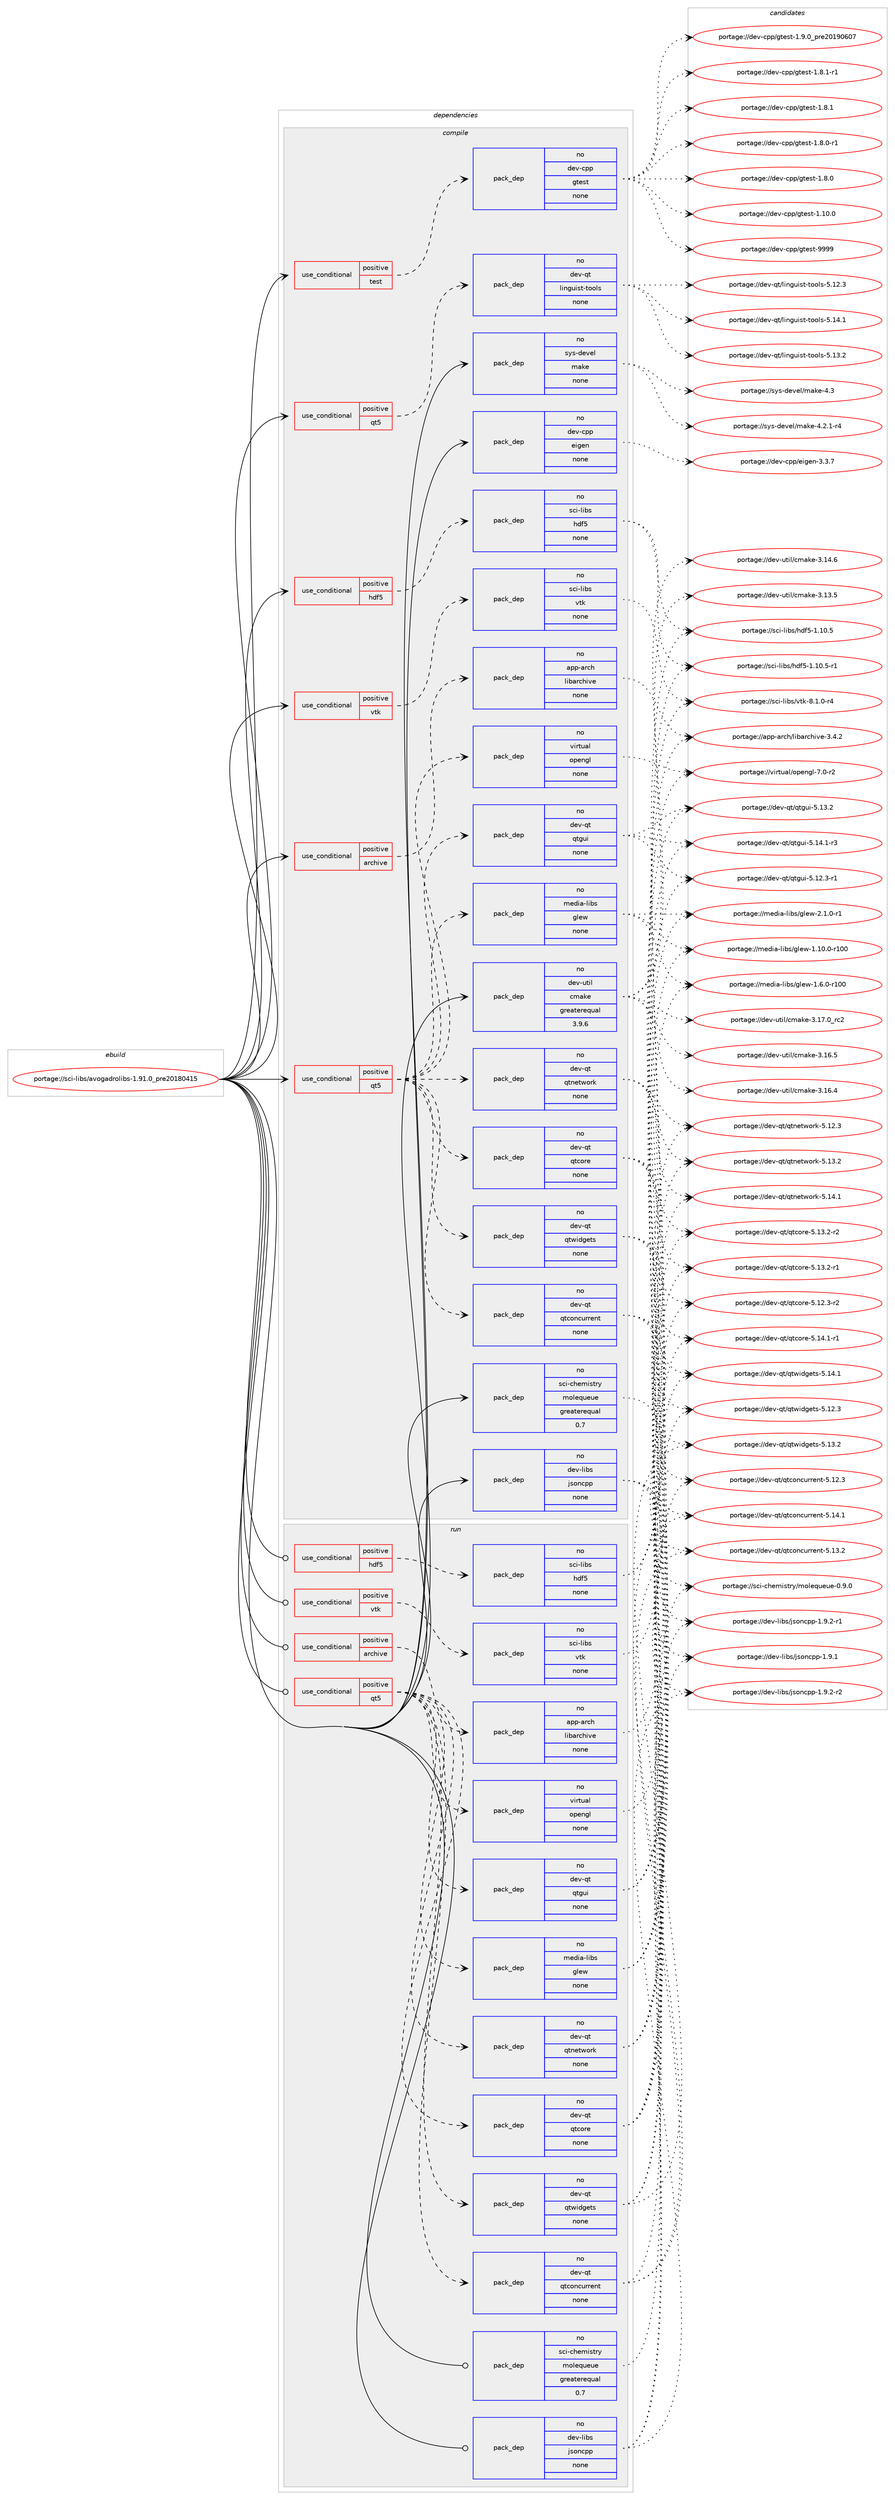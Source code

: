 digraph prolog {

# *************
# Graph options
# *************

newrank=true;
concentrate=true;
compound=true;
graph [rankdir=LR,fontname=Helvetica,fontsize=10,ranksep=1.5];#, ranksep=2.5, nodesep=0.2];
edge  [arrowhead=vee];
node  [fontname=Helvetica,fontsize=10];

# **********
# The ebuild
# **********

subgraph cluster_leftcol {
color=gray;
rank=same;
label=<<i>ebuild</i>>;
id [label="portage://sci-libs/avogadrolibs-1.91.0_pre20180415", color=red, width=4, href="../sci-libs/avogadrolibs-1.91.0_pre20180415.svg"];
}

# ****************
# The dependencies
# ****************

subgraph cluster_midcol {
color=gray;
label=<<i>dependencies</i>>;
subgraph cluster_compile {
fillcolor="#eeeeee";
style=filled;
label=<<i>compile</i>>;
subgraph cond7480 {
dependency40560 [label=<<TABLE BORDER="0" CELLBORDER="1" CELLSPACING="0" CELLPADDING="4"><TR><TD ROWSPAN="3" CELLPADDING="10">use_conditional</TD></TR><TR><TD>positive</TD></TR><TR><TD>archive</TD></TR></TABLE>>, shape=none, color=red];
subgraph pack32201 {
dependency40561 [label=<<TABLE BORDER="0" CELLBORDER="1" CELLSPACING="0" CELLPADDING="4" WIDTH="220"><TR><TD ROWSPAN="6" CELLPADDING="30">pack_dep</TD></TR><TR><TD WIDTH="110">no</TD></TR><TR><TD>app-arch</TD></TR><TR><TD>libarchive</TD></TR><TR><TD>none</TD></TR><TR><TD></TD></TR></TABLE>>, shape=none, color=blue];
}
dependency40560:e -> dependency40561:w [weight=20,style="dashed",arrowhead="vee"];
}
id:e -> dependency40560:w [weight=20,style="solid",arrowhead="vee"];
subgraph cond7481 {
dependency40562 [label=<<TABLE BORDER="0" CELLBORDER="1" CELLSPACING="0" CELLPADDING="4"><TR><TD ROWSPAN="3" CELLPADDING="10">use_conditional</TD></TR><TR><TD>positive</TD></TR><TR><TD>hdf5</TD></TR></TABLE>>, shape=none, color=red];
subgraph pack32202 {
dependency40563 [label=<<TABLE BORDER="0" CELLBORDER="1" CELLSPACING="0" CELLPADDING="4" WIDTH="220"><TR><TD ROWSPAN="6" CELLPADDING="30">pack_dep</TD></TR><TR><TD WIDTH="110">no</TD></TR><TR><TD>sci-libs</TD></TR><TR><TD>hdf5</TD></TR><TR><TD>none</TD></TR><TR><TD></TD></TR></TABLE>>, shape=none, color=blue];
}
dependency40562:e -> dependency40563:w [weight=20,style="dashed",arrowhead="vee"];
}
id:e -> dependency40562:w [weight=20,style="solid",arrowhead="vee"];
subgraph cond7482 {
dependency40564 [label=<<TABLE BORDER="0" CELLBORDER="1" CELLSPACING="0" CELLPADDING="4"><TR><TD ROWSPAN="3" CELLPADDING="10">use_conditional</TD></TR><TR><TD>positive</TD></TR><TR><TD>qt5</TD></TR></TABLE>>, shape=none, color=red];
subgraph pack32203 {
dependency40565 [label=<<TABLE BORDER="0" CELLBORDER="1" CELLSPACING="0" CELLPADDING="4" WIDTH="220"><TR><TD ROWSPAN="6" CELLPADDING="30">pack_dep</TD></TR><TR><TD WIDTH="110">no</TD></TR><TR><TD>dev-qt</TD></TR><TR><TD>linguist-tools</TD></TR><TR><TD>none</TD></TR><TR><TD></TD></TR></TABLE>>, shape=none, color=blue];
}
dependency40564:e -> dependency40565:w [weight=20,style="dashed",arrowhead="vee"];
}
id:e -> dependency40564:w [weight=20,style="solid",arrowhead="vee"];
subgraph cond7483 {
dependency40566 [label=<<TABLE BORDER="0" CELLBORDER="1" CELLSPACING="0" CELLPADDING="4"><TR><TD ROWSPAN="3" CELLPADDING="10">use_conditional</TD></TR><TR><TD>positive</TD></TR><TR><TD>qt5</TD></TR></TABLE>>, shape=none, color=red];
subgraph pack32204 {
dependency40567 [label=<<TABLE BORDER="0" CELLBORDER="1" CELLSPACING="0" CELLPADDING="4" WIDTH="220"><TR><TD ROWSPAN="6" CELLPADDING="30">pack_dep</TD></TR><TR><TD WIDTH="110">no</TD></TR><TR><TD>dev-qt</TD></TR><TR><TD>qtconcurrent</TD></TR><TR><TD>none</TD></TR><TR><TD></TD></TR></TABLE>>, shape=none, color=blue];
}
dependency40566:e -> dependency40567:w [weight=20,style="dashed",arrowhead="vee"];
subgraph pack32205 {
dependency40568 [label=<<TABLE BORDER="0" CELLBORDER="1" CELLSPACING="0" CELLPADDING="4" WIDTH="220"><TR><TD ROWSPAN="6" CELLPADDING="30">pack_dep</TD></TR><TR><TD WIDTH="110">no</TD></TR><TR><TD>dev-qt</TD></TR><TR><TD>qtcore</TD></TR><TR><TD>none</TD></TR><TR><TD></TD></TR></TABLE>>, shape=none, color=blue];
}
dependency40566:e -> dependency40568:w [weight=20,style="dashed",arrowhead="vee"];
subgraph pack32206 {
dependency40569 [label=<<TABLE BORDER="0" CELLBORDER="1" CELLSPACING="0" CELLPADDING="4" WIDTH="220"><TR><TD ROWSPAN="6" CELLPADDING="30">pack_dep</TD></TR><TR><TD WIDTH="110">no</TD></TR><TR><TD>dev-qt</TD></TR><TR><TD>qtgui</TD></TR><TR><TD>none</TD></TR><TR><TD></TD></TR></TABLE>>, shape=none, color=blue];
}
dependency40566:e -> dependency40569:w [weight=20,style="dashed",arrowhead="vee"];
subgraph pack32207 {
dependency40570 [label=<<TABLE BORDER="0" CELLBORDER="1" CELLSPACING="0" CELLPADDING="4" WIDTH="220"><TR><TD ROWSPAN="6" CELLPADDING="30">pack_dep</TD></TR><TR><TD WIDTH="110">no</TD></TR><TR><TD>dev-qt</TD></TR><TR><TD>qtnetwork</TD></TR><TR><TD>none</TD></TR><TR><TD></TD></TR></TABLE>>, shape=none, color=blue];
}
dependency40566:e -> dependency40570:w [weight=20,style="dashed",arrowhead="vee"];
subgraph pack32208 {
dependency40571 [label=<<TABLE BORDER="0" CELLBORDER="1" CELLSPACING="0" CELLPADDING="4" WIDTH="220"><TR><TD ROWSPAN="6" CELLPADDING="30">pack_dep</TD></TR><TR><TD WIDTH="110">no</TD></TR><TR><TD>dev-qt</TD></TR><TR><TD>qtwidgets</TD></TR><TR><TD>none</TD></TR><TR><TD></TD></TR></TABLE>>, shape=none, color=blue];
}
dependency40566:e -> dependency40571:w [weight=20,style="dashed",arrowhead="vee"];
subgraph pack32209 {
dependency40572 [label=<<TABLE BORDER="0" CELLBORDER="1" CELLSPACING="0" CELLPADDING="4" WIDTH="220"><TR><TD ROWSPAN="6" CELLPADDING="30">pack_dep</TD></TR><TR><TD WIDTH="110">no</TD></TR><TR><TD>media-libs</TD></TR><TR><TD>glew</TD></TR><TR><TD>none</TD></TR><TR><TD></TD></TR></TABLE>>, shape=none, color=blue];
}
dependency40566:e -> dependency40572:w [weight=20,style="dashed",arrowhead="vee"];
subgraph pack32210 {
dependency40573 [label=<<TABLE BORDER="0" CELLBORDER="1" CELLSPACING="0" CELLPADDING="4" WIDTH="220"><TR><TD ROWSPAN="6" CELLPADDING="30">pack_dep</TD></TR><TR><TD WIDTH="110">no</TD></TR><TR><TD>virtual</TD></TR><TR><TD>opengl</TD></TR><TR><TD>none</TD></TR><TR><TD></TD></TR></TABLE>>, shape=none, color=blue];
}
dependency40566:e -> dependency40573:w [weight=20,style="dashed",arrowhead="vee"];
}
id:e -> dependency40566:w [weight=20,style="solid",arrowhead="vee"];
subgraph cond7484 {
dependency40574 [label=<<TABLE BORDER="0" CELLBORDER="1" CELLSPACING="0" CELLPADDING="4"><TR><TD ROWSPAN="3" CELLPADDING="10">use_conditional</TD></TR><TR><TD>positive</TD></TR><TR><TD>test</TD></TR></TABLE>>, shape=none, color=red];
subgraph pack32211 {
dependency40575 [label=<<TABLE BORDER="0" CELLBORDER="1" CELLSPACING="0" CELLPADDING="4" WIDTH="220"><TR><TD ROWSPAN="6" CELLPADDING="30">pack_dep</TD></TR><TR><TD WIDTH="110">no</TD></TR><TR><TD>dev-cpp</TD></TR><TR><TD>gtest</TD></TR><TR><TD>none</TD></TR><TR><TD></TD></TR></TABLE>>, shape=none, color=blue];
}
dependency40574:e -> dependency40575:w [weight=20,style="dashed",arrowhead="vee"];
}
id:e -> dependency40574:w [weight=20,style="solid",arrowhead="vee"];
subgraph cond7485 {
dependency40576 [label=<<TABLE BORDER="0" CELLBORDER="1" CELLSPACING="0" CELLPADDING="4"><TR><TD ROWSPAN="3" CELLPADDING="10">use_conditional</TD></TR><TR><TD>positive</TD></TR><TR><TD>vtk</TD></TR></TABLE>>, shape=none, color=red];
subgraph pack32212 {
dependency40577 [label=<<TABLE BORDER="0" CELLBORDER="1" CELLSPACING="0" CELLPADDING="4" WIDTH="220"><TR><TD ROWSPAN="6" CELLPADDING="30">pack_dep</TD></TR><TR><TD WIDTH="110">no</TD></TR><TR><TD>sci-libs</TD></TR><TR><TD>vtk</TD></TR><TR><TD>none</TD></TR><TR><TD></TD></TR></TABLE>>, shape=none, color=blue];
}
dependency40576:e -> dependency40577:w [weight=20,style="dashed",arrowhead="vee"];
}
id:e -> dependency40576:w [weight=20,style="solid",arrowhead="vee"];
subgraph pack32213 {
dependency40578 [label=<<TABLE BORDER="0" CELLBORDER="1" CELLSPACING="0" CELLPADDING="4" WIDTH="220"><TR><TD ROWSPAN="6" CELLPADDING="30">pack_dep</TD></TR><TR><TD WIDTH="110">no</TD></TR><TR><TD>dev-cpp</TD></TR><TR><TD>eigen</TD></TR><TR><TD>none</TD></TR><TR><TD></TD></TR></TABLE>>, shape=none, color=blue];
}
id:e -> dependency40578:w [weight=20,style="solid",arrowhead="vee"];
subgraph pack32214 {
dependency40579 [label=<<TABLE BORDER="0" CELLBORDER="1" CELLSPACING="0" CELLPADDING="4" WIDTH="220"><TR><TD ROWSPAN="6" CELLPADDING="30">pack_dep</TD></TR><TR><TD WIDTH="110">no</TD></TR><TR><TD>dev-libs</TD></TR><TR><TD>jsoncpp</TD></TR><TR><TD>none</TD></TR><TR><TD></TD></TR></TABLE>>, shape=none, color=blue];
}
id:e -> dependency40579:w [weight=20,style="solid",arrowhead="vee"];
subgraph pack32215 {
dependency40580 [label=<<TABLE BORDER="0" CELLBORDER="1" CELLSPACING="0" CELLPADDING="4" WIDTH="220"><TR><TD ROWSPAN="6" CELLPADDING="30">pack_dep</TD></TR><TR><TD WIDTH="110">no</TD></TR><TR><TD>dev-util</TD></TR><TR><TD>cmake</TD></TR><TR><TD>greaterequal</TD></TR><TR><TD>3.9.6</TD></TR></TABLE>>, shape=none, color=blue];
}
id:e -> dependency40580:w [weight=20,style="solid",arrowhead="vee"];
subgraph pack32216 {
dependency40581 [label=<<TABLE BORDER="0" CELLBORDER="1" CELLSPACING="0" CELLPADDING="4" WIDTH="220"><TR><TD ROWSPAN="6" CELLPADDING="30">pack_dep</TD></TR><TR><TD WIDTH="110">no</TD></TR><TR><TD>sci-chemistry</TD></TR><TR><TD>molequeue</TD></TR><TR><TD>greaterequal</TD></TR><TR><TD>0.7</TD></TR></TABLE>>, shape=none, color=blue];
}
id:e -> dependency40581:w [weight=20,style="solid",arrowhead="vee"];
subgraph pack32217 {
dependency40582 [label=<<TABLE BORDER="0" CELLBORDER="1" CELLSPACING="0" CELLPADDING="4" WIDTH="220"><TR><TD ROWSPAN="6" CELLPADDING="30">pack_dep</TD></TR><TR><TD WIDTH="110">no</TD></TR><TR><TD>sys-devel</TD></TR><TR><TD>make</TD></TR><TR><TD>none</TD></TR><TR><TD></TD></TR></TABLE>>, shape=none, color=blue];
}
id:e -> dependency40582:w [weight=20,style="solid",arrowhead="vee"];
}
subgraph cluster_compileandrun {
fillcolor="#eeeeee";
style=filled;
label=<<i>compile and run</i>>;
}
subgraph cluster_run {
fillcolor="#eeeeee";
style=filled;
label=<<i>run</i>>;
subgraph cond7486 {
dependency40583 [label=<<TABLE BORDER="0" CELLBORDER="1" CELLSPACING="0" CELLPADDING="4"><TR><TD ROWSPAN="3" CELLPADDING="10">use_conditional</TD></TR><TR><TD>positive</TD></TR><TR><TD>archive</TD></TR></TABLE>>, shape=none, color=red];
subgraph pack32218 {
dependency40584 [label=<<TABLE BORDER="0" CELLBORDER="1" CELLSPACING="0" CELLPADDING="4" WIDTH="220"><TR><TD ROWSPAN="6" CELLPADDING="30">pack_dep</TD></TR><TR><TD WIDTH="110">no</TD></TR><TR><TD>app-arch</TD></TR><TR><TD>libarchive</TD></TR><TR><TD>none</TD></TR><TR><TD></TD></TR></TABLE>>, shape=none, color=blue];
}
dependency40583:e -> dependency40584:w [weight=20,style="dashed",arrowhead="vee"];
}
id:e -> dependency40583:w [weight=20,style="solid",arrowhead="odot"];
subgraph cond7487 {
dependency40585 [label=<<TABLE BORDER="0" CELLBORDER="1" CELLSPACING="0" CELLPADDING="4"><TR><TD ROWSPAN="3" CELLPADDING="10">use_conditional</TD></TR><TR><TD>positive</TD></TR><TR><TD>hdf5</TD></TR></TABLE>>, shape=none, color=red];
subgraph pack32219 {
dependency40586 [label=<<TABLE BORDER="0" CELLBORDER="1" CELLSPACING="0" CELLPADDING="4" WIDTH="220"><TR><TD ROWSPAN="6" CELLPADDING="30">pack_dep</TD></TR><TR><TD WIDTH="110">no</TD></TR><TR><TD>sci-libs</TD></TR><TR><TD>hdf5</TD></TR><TR><TD>none</TD></TR><TR><TD></TD></TR></TABLE>>, shape=none, color=blue];
}
dependency40585:e -> dependency40586:w [weight=20,style="dashed",arrowhead="vee"];
}
id:e -> dependency40585:w [weight=20,style="solid",arrowhead="odot"];
subgraph cond7488 {
dependency40587 [label=<<TABLE BORDER="0" CELLBORDER="1" CELLSPACING="0" CELLPADDING="4"><TR><TD ROWSPAN="3" CELLPADDING="10">use_conditional</TD></TR><TR><TD>positive</TD></TR><TR><TD>qt5</TD></TR></TABLE>>, shape=none, color=red];
subgraph pack32220 {
dependency40588 [label=<<TABLE BORDER="0" CELLBORDER="1" CELLSPACING="0" CELLPADDING="4" WIDTH="220"><TR><TD ROWSPAN="6" CELLPADDING="30">pack_dep</TD></TR><TR><TD WIDTH="110">no</TD></TR><TR><TD>dev-qt</TD></TR><TR><TD>qtconcurrent</TD></TR><TR><TD>none</TD></TR><TR><TD></TD></TR></TABLE>>, shape=none, color=blue];
}
dependency40587:e -> dependency40588:w [weight=20,style="dashed",arrowhead="vee"];
subgraph pack32221 {
dependency40589 [label=<<TABLE BORDER="0" CELLBORDER="1" CELLSPACING="0" CELLPADDING="4" WIDTH="220"><TR><TD ROWSPAN="6" CELLPADDING="30">pack_dep</TD></TR><TR><TD WIDTH="110">no</TD></TR><TR><TD>dev-qt</TD></TR><TR><TD>qtcore</TD></TR><TR><TD>none</TD></TR><TR><TD></TD></TR></TABLE>>, shape=none, color=blue];
}
dependency40587:e -> dependency40589:w [weight=20,style="dashed",arrowhead="vee"];
subgraph pack32222 {
dependency40590 [label=<<TABLE BORDER="0" CELLBORDER="1" CELLSPACING="0" CELLPADDING="4" WIDTH="220"><TR><TD ROWSPAN="6" CELLPADDING="30">pack_dep</TD></TR><TR><TD WIDTH="110">no</TD></TR><TR><TD>dev-qt</TD></TR><TR><TD>qtgui</TD></TR><TR><TD>none</TD></TR><TR><TD></TD></TR></TABLE>>, shape=none, color=blue];
}
dependency40587:e -> dependency40590:w [weight=20,style="dashed",arrowhead="vee"];
subgraph pack32223 {
dependency40591 [label=<<TABLE BORDER="0" CELLBORDER="1" CELLSPACING="0" CELLPADDING="4" WIDTH="220"><TR><TD ROWSPAN="6" CELLPADDING="30">pack_dep</TD></TR><TR><TD WIDTH="110">no</TD></TR><TR><TD>dev-qt</TD></TR><TR><TD>qtnetwork</TD></TR><TR><TD>none</TD></TR><TR><TD></TD></TR></TABLE>>, shape=none, color=blue];
}
dependency40587:e -> dependency40591:w [weight=20,style="dashed",arrowhead="vee"];
subgraph pack32224 {
dependency40592 [label=<<TABLE BORDER="0" CELLBORDER="1" CELLSPACING="0" CELLPADDING="4" WIDTH="220"><TR><TD ROWSPAN="6" CELLPADDING="30">pack_dep</TD></TR><TR><TD WIDTH="110">no</TD></TR><TR><TD>dev-qt</TD></TR><TR><TD>qtwidgets</TD></TR><TR><TD>none</TD></TR><TR><TD></TD></TR></TABLE>>, shape=none, color=blue];
}
dependency40587:e -> dependency40592:w [weight=20,style="dashed",arrowhead="vee"];
subgraph pack32225 {
dependency40593 [label=<<TABLE BORDER="0" CELLBORDER="1" CELLSPACING="0" CELLPADDING="4" WIDTH="220"><TR><TD ROWSPAN="6" CELLPADDING="30">pack_dep</TD></TR><TR><TD WIDTH="110">no</TD></TR><TR><TD>media-libs</TD></TR><TR><TD>glew</TD></TR><TR><TD>none</TD></TR><TR><TD></TD></TR></TABLE>>, shape=none, color=blue];
}
dependency40587:e -> dependency40593:w [weight=20,style="dashed",arrowhead="vee"];
subgraph pack32226 {
dependency40594 [label=<<TABLE BORDER="0" CELLBORDER="1" CELLSPACING="0" CELLPADDING="4" WIDTH="220"><TR><TD ROWSPAN="6" CELLPADDING="30">pack_dep</TD></TR><TR><TD WIDTH="110">no</TD></TR><TR><TD>virtual</TD></TR><TR><TD>opengl</TD></TR><TR><TD>none</TD></TR><TR><TD></TD></TR></TABLE>>, shape=none, color=blue];
}
dependency40587:e -> dependency40594:w [weight=20,style="dashed",arrowhead="vee"];
}
id:e -> dependency40587:w [weight=20,style="solid",arrowhead="odot"];
subgraph cond7489 {
dependency40595 [label=<<TABLE BORDER="0" CELLBORDER="1" CELLSPACING="0" CELLPADDING="4"><TR><TD ROWSPAN="3" CELLPADDING="10">use_conditional</TD></TR><TR><TD>positive</TD></TR><TR><TD>vtk</TD></TR></TABLE>>, shape=none, color=red];
subgraph pack32227 {
dependency40596 [label=<<TABLE BORDER="0" CELLBORDER="1" CELLSPACING="0" CELLPADDING="4" WIDTH="220"><TR><TD ROWSPAN="6" CELLPADDING="30">pack_dep</TD></TR><TR><TD WIDTH="110">no</TD></TR><TR><TD>sci-libs</TD></TR><TR><TD>vtk</TD></TR><TR><TD>none</TD></TR><TR><TD></TD></TR></TABLE>>, shape=none, color=blue];
}
dependency40595:e -> dependency40596:w [weight=20,style="dashed",arrowhead="vee"];
}
id:e -> dependency40595:w [weight=20,style="solid",arrowhead="odot"];
subgraph pack32228 {
dependency40597 [label=<<TABLE BORDER="0" CELLBORDER="1" CELLSPACING="0" CELLPADDING="4" WIDTH="220"><TR><TD ROWSPAN="6" CELLPADDING="30">pack_dep</TD></TR><TR><TD WIDTH="110">no</TD></TR><TR><TD>dev-libs</TD></TR><TR><TD>jsoncpp</TD></TR><TR><TD>none</TD></TR><TR><TD></TD></TR></TABLE>>, shape=none, color=blue];
}
id:e -> dependency40597:w [weight=20,style="solid",arrowhead="odot"];
subgraph pack32229 {
dependency40598 [label=<<TABLE BORDER="0" CELLBORDER="1" CELLSPACING="0" CELLPADDING="4" WIDTH="220"><TR><TD ROWSPAN="6" CELLPADDING="30">pack_dep</TD></TR><TR><TD WIDTH="110">no</TD></TR><TR><TD>sci-chemistry</TD></TR><TR><TD>molequeue</TD></TR><TR><TD>greaterequal</TD></TR><TR><TD>0.7</TD></TR></TABLE>>, shape=none, color=blue];
}
id:e -> dependency40598:w [weight=20,style="solid",arrowhead="odot"];
}
}

# **************
# The candidates
# **************

subgraph cluster_choices {
rank=same;
color=gray;
label=<<i>candidates</i>>;

subgraph choice32201 {
color=black;
nodesep=1;
choice9711211245971149910447108105989711499104105118101455146524650 [label="portage://app-arch/libarchive-3.4.2", color=red, width=4,href="../app-arch/libarchive-3.4.2.svg"];
dependency40561:e -> choice9711211245971149910447108105989711499104105118101455146524650:w [style=dotted,weight="100"];
}
subgraph choice32202 {
color=black;
nodesep=1;
choice1159910545108105981154710410010253454946494846534511449 [label="portage://sci-libs/hdf5-1.10.5-r1", color=red, width=4,href="../sci-libs/hdf5-1.10.5-r1.svg"];
choice115991054510810598115471041001025345494649484653 [label="portage://sci-libs/hdf5-1.10.5", color=red, width=4,href="../sci-libs/hdf5-1.10.5.svg"];
dependency40563:e -> choice1159910545108105981154710410010253454946494846534511449:w [style=dotted,weight="100"];
dependency40563:e -> choice115991054510810598115471041001025345494649484653:w [style=dotted,weight="100"];
}
subgraph choice32203 {
color=black;
nodesep=1;
choice10010111845113116471081051101031171051151164511611111110811545534649524649 [label="portage://dev-qt/linguist-tools-5.14.1", color=red, width=4,href="../dev-qt/linguist-tools-5.14.1.svg"];
choice10010111845113116471081051101031171051151164511611111110811545534649514650 [label="portage://dev-qt/linguist-tools-5.13.2", color=red, width=4,href="../dev-qt/linguist-tools-5.13.2.svg"];
choice10010111845113116471081051101031171051151164511611111110811545534649504651 [label="portage://dev-qt/linguist-tools-5.12.3", color=red, width=4,href="../dev-qt/linguist-tools-5.12.3.svg"];
dependency40565:e -> choice10010111845113116471081051101031171051151164511611111110811545534649524649:w [style=dotted,weight="100"];
dependency40565:e -> choice10010111845113116471081051101031171051151164511611111110811545534649514650:w [style=dotted,weight="100"];
dependency40565:e -> choice10010111845113116471081051101031171051151164511611111110811545534649504651:w [style=dotted,weight="100"];
}
subgraph choice32204 {
color=black;
nodesep=1;
choice1001011184511311647113116991111109911711411410111011645534649524649 [label="portage://dev-qt/qtconcurrent-5.14.1", color=red, width=4,href="../dev-qt/qtconcurrent-5.14.1.svg"];
choice1001011184511311647113116991111109911711411410111011645534649514650 [label="portage://dev-qt/qtconcurrent-5.13.2", color=red, width=4,href="../dev-qt/qtconcurrent-5.13.2.svg"];
choice1001011184511311647113116991111109911711411410111011645534649504651 [label="portage://dev-qt/qtconcurrent-5.12.3", color=red, width=4,href="../dev-qt/qtconcurrent-5.12.3.svg"];
dependency40567:e -> choice1001011184511311647113116991111109911711411410111011645534649524649:w [style=dotted,weight="100"];
dependency40567:e -> choice1001011184511311647113116991111109911711411410111011645534649514650:w [style=dotted,weight="100"];
dependency40567:e -> choice1001011184511311647113116991111109911711411410111011645534649504651:w [style=dotted,weight="100"];
}
subgraph choice32205 {
color=black;
nodesep=1;
choice100101118451131164711311699111114101455346495246494511449 [label="portage://dev-qt/qtcore-5.14.1-r1", color=red, width=4,href="../dev-qt/qtcore-5.14.1-r1.svg"];
choice100101118451131164711311699111114101455346495146504511450 [label="portage://dev-qt/qtcore-5.13.2-r2", color=red, width=4,href="../dev-qt/qtcore-5.13.2-r2.svg"];
choice100101118451131164711311699111114101455346495146504511449 [label="portage://dev-qt/qtcore-5.13.2-r1", color=red, width=4,href="../dev-qt/qtcore-5.13.2-r1.svg"];
choice100101118451131164711311699111114101455346495046514511450 [label="portage://dev-qt/qtcore-5.12.3-r2", color=red, width=4,href="../dev-qt/qtcore-5.12.3-r2.svg"];
dependency40568:e -> choice100101118451131164711311699111114101455346495246494511449:w [style=dotted,weight="100"];
dependency40568:e -> choice100101118451131164711311699111114101455346495146504511450:w [style=dotted,weight="100"];
dependency40568:e -> choice100101118451131164711311699111114101455346495146504511449:w [style=dotted,weight="100"];
dependency40568:e -> choice100101118451131164711311699111114101455346495046514511450:w [style=dotted,weight="100"];
}
subgraph choice32206 {
color=black;
nodesep=1;
choice1001011184511311647113116103117105455346495246494511451 [label="portage://dev-qt/qtgui-5.14.1-r3", color=red, width=4,href="../dev-qt/qtgui-5.14.1-r3.svg"];
choice100101118451131164711311610311710545534649514650 [label="portage://dev-qt/qtgui-5.13.2", color=red, width=4,href="../dev-qt/qtgui-5.13.2.svg"];
choice1001011184511311647113116103117105455346495046514511449 [label="portage://dev-qt/qtgui-5.12.3-r1", color=red, width=4,href="../dev-qt/qtgui-5.12.3-r1.svg"];
dependency40569:e -> choice1001011184511311647113116103117105455346495246494511451:w [style=dotted,weight="100"];
dependency40569:e -> choice100101118451131164711311610311710545534649514650:w [style=dotted,weight="100"];
dependency40569:e -> choice1001011184511311647113116103117105455346495046514511449:w [style=dotted,weight="100"];
}
subgraph choice32207 {
color=black;
nodesep=1;
choice100101118451131164711311611010111611911111410745534649524649 [label="portage://dev-qt/qtnetwork-5.14.1", color=red, width=4,href="../dev-qt/qtnetwork-5.14.1.svg"];
choice100101118451131164711311611010111611911111410745534649514650 [label="portage://dev-qt/qtnetwork-5.13.2", color=red, width=4,href="../dev-qt/qtnetwork-5.13.2.svg"];
choice100101118451131164711311611010111611911111410745534649504651 [label="portage://dev-qt/qtnetwork-5.12.3", color=red, width=4,href="../dev-qt/qtnetwork-5.12.3.svg"];
dependency40570:e -> choice100101118451131164711311611010111611911111410745534649524649:w [style=dotted,weight="100"];
dependency40570:e -> choice100101118451131164711311611010111611911111410745534649514650:w [style=dotted,weight="100"];
dependency40570:e -> choice100101118451131164711311611010111611911111410745534649504651:w [style=dotted,weight="100"];
}
subgraph choice32208 {
color=black;
nodesep=1;
choice100101118451131164711311611910510010310111611545534649524649 [label="portage://dev-qt/qtwidgets-5.14.1", color=red, width=4,href="../dev-qt/qtwidgets-5.14.1.svg"];
choice100101118451131164711311611910510010310111611545534649514650 [label="portage://dev-qt/qtwidgets-5.13.2", color=red, width=4,href="../dev-qt/qtwidgets-5.13.2.svg"];
choice100101118451131164711311611910510010310111611545534649504651 [label="portage://dev-qt/qtwidgets-5.12.3", color=red, width=4,href="../dev-qt/qtwidgets-5.12.3.svg"];
dependency40571:e -> choice100101118451131164711311611910510010310111611545534649524649:w [style=dotted,weight="100"];
dependency40571:e -> choice100101118451131164711311611910510010310111611545534649514650:w [style=dotted,weight="100"];
dependency40571:e -> choice100101118451131164711311611910510010310111611545534649504651:w [style=dotted,weight="100"];
}
subgraph choice32209 {
color=black;
nodesep=1;
choice109101100105974510810598115471031081011194550464946484511449 [label="portage://media-libs/glew-2.1.0-r1", color=red, width=4,href="../media-libs/glew-2.1.0-r1.svg"];
choice1091011001059745108105981154710310810111945494654464845114494848 [label="portage://media-libs/glew-1.6.0-r100", color=red, width=4,href="../media-libs/glew-1.6.0-r100.svg"];
choice109101100105974510810598115471031081011194549464948464845114494848 [label="portage://media-libs/glew-1.10.0-r100", color=red, width=4,href="../media-libs/glew-1.10.0-r100.svg"];
dependency40572:e -> choice109101100105974510810598115471031081011194550464946484511449:w [style=dotted,weight="100"];
dependency40572:e -> choice1091011001059745108105981154710310810111945494654464845114494848:w [style=dotted,weight="100"];
dependency40572:e -> choice109101100105974510810598115471031081011194549464948464845114494848:w [style=dotted,weight="100"];
}
subgraph choice32210 {
color=black;
nodesep=1;
choice1181051141161179710847111112101110103108455546484511450 [label="portage://virtual/opengl-7.0-r2", color=red, width=4,href="../virtual/opengl-7.0-r2.svg"];
dependency40573:e -> choice1181051141161179710847111112101110103108455546484511450:w [style=dotted,weight="100"];
}
subgraph choice32211 {
color=black;
nodesep=1;
choice1001011184599112112471031161011151164557575757 [label="portage://dev-cpp/gtest-9999", color=red, width=4,href="../dev-cpp/gtest-9999.svg"];
choice100101118459911211247103116101115116454946574648951121141015048495748544855 [label="portage://dev-cpp/gtest-1.9.0_pre20190607", color=red, width=4,href="../dev-cpp/gtest-1.9.0_pre20190607.svg"];
choice1001011184599112112471031161011151164549465646494511449 [label="portage://dev-cpp/gtest-1.8.1-r1", color=red, width=4,href="../dev-cpp/gtest-1.8.1-r1.svg"];
choice100101118459911211247103116101115116454946564649 [label="portage://dev-cpp/gtest-1.8.1", color=red, width=4,href="../dev-cpp/gtest-1.8.1.svg"];
choice1001011184599112112471031161011151164549465646484511449 [label="portage://dev-cpp/gtest-1.8.0-r1", color=red, width=4,href="../dev-cpp/gtest-1.8.0-r1.svg"];
choice100101118459911211247103116101115116454946564648 [label="portage://dev-cpp/gtest-1.8.0", color=red, width=4,href="../dev-cpp/gtest-1.8.0.svg"];
choice10010111845991121124710311610111511645494649484648 [label="portage://dev-cpp/gtest-1.10.0", color=red, width=4,href="../dev-cpp/gtest-1.10.0.svg"];
dependency40575:e -> choice1001011184599112112471031161011151164557575757:w [style=dotted,weight="100"];
dependency40575:e -> choice100101118459911211247103116101115116454946574648951121141015048495748544855:w [style=dotted,weight="100"];
dependency40575:e -> choice1001011184599112112471031161011151164549465646494511449:w [style=dotted,weight="100"];
dependency40575:e -> choice100101118459911211247103116101115116454946564649:w [style=dotted,weight="100"];
dependency40575:e -> choice1001011184599112112471031161011151164549465646484511449:w [style=dotted,weight="100"];
dependency40575:e -> choice100101118459911211247103116101115116454946564648:w [style=dotted,weight="100"];
dependency40575:e -> choice10010111845991121124710311610111511645494649484648:w [style=dotted,weight="100"];
}
subgraph choice32212 {
color=black;
nodesep=1;
choice115991054510810598115471181161074556464946484511452 [label="portage://sci-libs/vtk-8.1.0-r4", color=red, width=4,href="../sci-libs/vtk-8.1.0-r4.svg"];
dependency40577:e -> choice115991054510810598115471181161074556464946484511452:w [style=dotted,weight="100"];
}
subgraph choice32213 {
color=black;
nodesep=1;
choice100101118459911211247101105103101110455146514655 [label="portage://dev-cpp/eigen-3.3.7", color=red, width=4,href="../dev-cpp/eigen-3.3.7.svg"];
dependency40578:e -> choice100101118459911211247101105103101110455146514655:w [style=dotted,weight="100"];
}
subgraph choice32214 {
color=black;
nodesep=1;
choice100101118451081059811547106115111110991121124549465746504511450 [label="portage://dev-libs/jsoncpp-1.9.2-r2", color=red, width=4,href="../dev-libs/jsoncpp-1.9.2-r2.svg"];
choice100101118451081059811547106115111110991121124549465746504511449 [label="portage://dev-libs/jsoncpp-1.9.2-r1", color=red, width=4,href="../dev-libs/jsoncpp-1.9.2-r1.svg"];
choice10010111845108105981154710611511111099112112454946574649 [label="portage://dev-libs/jsoncpp-1.9.1", color=red, width=4,href="../dev-libs/jsoncpp-1.9.1.svg"];
dependency40579:e -> choice100101118451081059811547106115111110991121124549465746504511450:w [style=dotted,weight="100"];
dependency40579:e -> choice100101118451081059811547106115111110991121124549465746504511449:w [style=dotted,weight="100"];
dependency40579:e -> choice10010111845108105981154710611511111099112112454946574649:w [style=dotted,weight="100"];
}
subgraph choice32215 {
color=black;
nodesep=1;
choice1001011184511711610510847991099710710145514649554648951149950 [label="portage://dev-util/cmake-3.17.0_rc2", color=red, width=4,href="../dev-util/cmake-3.17.0_rc2.svg"];
choice1001011184511711610510847991099710710145514649544653 [label="portage://dev-util/cmake-3.16.5", color=red, width=4,href="../dev-util/cmake-3.16.5.svg"];
choice1001011184511711610510847991099710710145514649544652 [label="portage://dev-util/cmake-3.16.4", color=red, width=4,href="../dev-util/cmake-3.16.4.svg"];
choice1001011184511711610510847991099710710145514649524654 [label="portage://dev-util/cmake-3.14.6", color=red, width=4,href="../dev-util/cmake-3.14.6.svg"];
choice1001011184511711610510847991099710710145514649514653 [label="portage://dev-util/cmake-3.13.5", color=red, width=4,href="../dev-util/cmake-3.13.5.svg"];
dependency40580:e -> choice1001011184511711610510847991099710710145514649554648951149950:w [style=dotted,weight="100"];
dependency40580:e -> choice1001011184511711610510847991099710710145514649544653:w [style=dotted,weight="100"];
dependency40580:e -> choice1001011184511711610510847991099710710145514649544652:w [style=dotted,weight="100"];
dependency40580:e -> choice1001011184511711610510847991099710710145514649524654:w [style=dotted,weight="100"];
dependency40580:e -> choice1001011184511711610510847991099710710145514649514653:w [style=dotted,weight="100"];
}
subgraph choice32216 {
color=black;
nodesep=1;
choice11599105459910410110910511511611412147109111108101113117101117101454846574648 [label="portage://sci-chemistry/molequeue-0.9.0", color=red, width=4,href="../sci-chemistry/molequeue-0.9.0.svg"];
dependency40581:e -> choice11599105459910410110910511511611412147109111108101113117101117101454846574648:w [style=dotted,weight="100"];
}
subgraph choice32217 {
color=black;
nodesep=1;
choice11512111545100101118101108471099710710145524651 [label="portage://sys-devel/make-4.3", color=red, width=4,href="../sys-devel/make-4.3.svg"];
choice1151211154510010111810110847109971071014552465046494511452 [label="portage://sys-devel/make-4.2.1-r4", color=red, width=4,href="../sys-devel/make-4.2.1-r4.svg"];
dependency40582:e -> choice11512111545100101118101108471099710710145524651:w [style=dotted,weight="100"];
dependency40582:e -> choice1151211154510010111810110847109971071014552465046494511452:w [style=dotted,weight="100"];
}
subgraph choice32218 {
color=black;
nodesep=1;
choice9711211245971149910447108105989711499104105118101455146524650 [label="portage://app-arch/libarchive-3.4.2", color=red, width=4,href="../app-arch/libarchive-3.4.2.svg"];
dependency40584:e -> choice9711211245971149910447108105989711499104105118101455146524650:w [style=dotted,weight="100"];
}
subgraph choice32219 {
color=black;
nodesep=1;
choice1159910545108105981154710410010253454946494846534511449 [label="portage://sci-libs/hdf5-1.10.5-r1", color=red, width=4,href="../sci-libs/hdf5-1.10.5-r1.svg"];
choice115991054510810598115471041001025345494649484653 [label="portage://sci-libs/hdf5-1.10.5", color=red, width=4,href="../sci-libs/hdf5-1.10.5.svg"];
dependency40586:e -> choice1159910545108105981154710410010253454946494846534511449:w [style=dotted,weight="100"];
dependency40586:e -> choice115991054510810598115471041001025345494649484653:w [style=dotted,weight="100"];
}
subgraph choice32220 {
color=black;
nodesep=1;
choice1001011184511311647113116991111109911711411410111011645534649524649 [label="portage://dev-qt/qtconcurrent-5.14.1", color=red, width=4,href="../dev-qt/qtconcurrent-5.14.1.svg"];
choice1001011184511311647113116991111109911711411410111011645534649514650 [label="portage://dev-qt/qtconcurrent-5.13.2", color=red, width=4,href="../dev-qt/qtconcurrent-5.13.2.svg"];
choice1001011184511311647113116991111109911711411410111011645534649504651 [label="portage://dev-qt/qtconcurrent-5.12.3", color=red, width=4,href="../dev-qt/qtconcurrent-5.12.3.svg"];
dependency40588:e -> choice1001011184511311647113116991111109911711411410111011645534649524649:w [style=dotted,weight="100"];
dependency40588:e -> choice1001011184511311647113116991111109911711411410111011645534649514650:w [style=dotted,weight="100"];
dependency40588:e -> choice1001011184511311647113116991111109911711411410111011645534649504651:w [style=dotted,weight="100"];
}
subgraph choice32221 {
color=black;
nodesep=1;
choice100101118451131164711311699111114101455346495246494511449 [label="portage://dev-qt/qtcore-5.14.1-r1", color=red, width=4,href="../dev-qt/qtcore-5.14.1-r1.svg"];
choice100101118451131164711311699111114101455346495146504511450 [label="portage://dev-qt/qtcore-5.13.2-r2", color=red, width=4,href="../dev-qt/qtcore-5.13.2-r2.svg"];
choice100101118451131164711311699111114101455346495146504511449 [label="portage://dev-qt/qtcore-5.13.2-r1", color=red, width=4,href="../dev-qt/qtcore-5.13.2-r1.svg"];
choice100101118451131164711311699111114101455346495046514511450 [label="portage://dev-qt/qtcore-5.12.3-r2", color=red, width=4,href="../dev-qt/qtcore-5.12.3-r2.svg"];
dependency40589:e -> choice100101118451131164711311699111114101455346495246494511449:w [style=dotted,weight="100"];
dependency40589:e -> choice100101118451131164711311699111114101455346495146504511450:w [style=dotted,weight="100"];
dependency40589:e -> choice100101118451131164711311699111114101455346495146504511449:w [style=dotted,weight="100"];
dependency40589:e -> choice100101118451131164711311699111114101455346495046514511450:w [style=dotted,weight="100"];
}
subgraph choice32222 {
color=black;
nodesep=1;
choice1001011184511311647113116103117105455346495246494511451 [label="portage://dev-qt/qtgui-5.14.1-r3", color=red, width=4,href="../dev-qt/qtgui-5.14.1-r3.svg"];
choice100101118451131164711311610311710545534649514650 [label="portage://dev-qt/qtgui-5.13.2", color=red, width=4,href="../dev-qt/qtgui-5.13.2.svg"];
choice1001011184511311647113116103117105455346495046514511449 [label="portage://dev-qt/qtgui-5.12.3-r1", color=red, width=4,href="../dev-qt/qtgui-5.12.3-r1.svg"];
dependency40590:e -> choice1001011184511311647113116103117105455346495246494511451:w [style=dotted,weight="100"];
dependency40590:e -> choice100101118451131164711311610311710545534649514650:w [style=dotted,weight="100"];
dependency40590:e -> choice1001011184511311647113116103117105455346495046514511449:w [style=dotted,weight="100"];
}
subgraph choice32223 {
color=black;
nodesep=1;
choice100101118451131164711311611010111611911111410745534649524649 [label="portage://dev-qt/qtnetwork-5.14.1", color=red, width=4,href="../dev-qt/qtnetwork-5.14.1.svg"];
choice100101118451131164711311611010111611911111410745534649514650 [label="portage://dev-qt/qtnetwork-5.13.2", color=red, width=4,href="../dev-qt/qtnetwork-5.13.2.svg"];
choice100101118451131164711311611010111611911111410745534649504651 [label="portage://dev-qt/qtnetwork-5.12.3", color=red, width=4,href="../dev-qt/qtnetwork-5.12.3.svg"];
dependency40591:e -> choice100101118451131164711311611010111611911111410745534649524649:w [style=dotted,weight="100"];
dependency40591:e -> choice100101118451131164711311611010111611911111410745534649514650:w [style=dotted,weight="100"];
dependency40591:e -> choice100101118451131164711311611010111611911111410745534649504651:w [style=dotted,weight="100"];
}
subgraph choice32224 {
color=black;
nodesep=1;
choice100101118451131164711311611910510010310111611545534649524649 [label="portage://dev-qt/qtwidgets-5.14.1", color=red, width=4,href="../dev-qt/qtwidgets-5.14.1.svg"];
choice100101118451131164711311611910510010310111611545534649514650 [label="portage://dev-qt/qtwidgets-5.13.2", color=red, width=4,href="../dev-qt/qtwidgets-5.13.2.svg"];
choice100101118451131164711311611910510010310111611545534649504651 [label="portage://dev-qt/qtwidgets-5.12.3", color=red, width=4,href="../dev-qt/qtwidgets-5.12.3.svg"];
dependency40592:e -> choice100101118451131164711311611910510010310111611545534649524649:w [style=dotted,weight="100"];
dependency40592:e -> choice100101118451131164711311611910510010310111611545534649514650:w [style=dotted,weight="100"];
dependency40592:e -> choice100101118451131164711311611910510010310111611545534649504651:w [style=dotted,weight="100"];
}
subgraph choice32225 {
color=black;
nodesep=1;
choice109101100105974510810598115471031081011194550464946484511449 [label="portage://media-libs/glew-2.1.0-r1", color=red, width=4,href="../media-libs/glew-2.1.0-r1.svg"];
choice1091011001059745108105981154710310810111945494654464845114494848 [label="portage://media-libs/glew-1.6.0-r100", color=red, width=4,href="../media-libs/glew-1.6.0-r100.svg"];
choice109101100105974510810598115471031081011194549464948464845114494848 [label="portage://media-libs/glew-1.10.0-r100", color=red, width=4,href="../media-libs/glew-1.10.0-r100.svg"];
dependency40593:e -> choice109101100105974510810598115471031081011194550464946484511449:w [style=dotted,weight="100"];
dependency40593:e -> choice1091011001059745108105981154710310810111945494654464845114494848:w [style=dotted,weight="100"];
dependency40593:e -> choice109101100105974510810598115471031081011194549464948464845114494848:w [style=dotted,weight="100"];
}
subgraph choice32226 {
color=black;
nodesep=1;
choice1181051141161179710847111112101110103108455546484511450 [label="portage://virtual/opengl-7.0-r2", color=red, width=4,href="../virtual/opengl-7.0-r2.svg"];
dependency40594:e -> choice1181051141161179710847111112101110103108455546484511450:w [style=dotted,weight="100"];
}
subgraph choice32227 {
color=black;
nodesep=1;
choice115991054510810598115471181161074556464946484511452 [label="portage://sci-libs/vtk-8.1.0-r4", color=red, width=4,href="../sci-libs/vtk-8.1.0-r4.svg"];
dependency40596:e -> choice115991054510810598115471181161074556464946484511452:w [style=dotted,weight="100"];
}
subgraph choice32228 {
color=black;
nodesep=1;
choice100101118451081059811547106115111110991121124549465746504511450 [label="portage://dev-libs/jsoncpp-1.9.2-r2", color=red, width=4,href="../dev-libs/jsoncpp-1.9.2-r2.svg"];
choice100101118451081059811547106115111110991121124549465746504511449 [label="portage://dev-libs/jsoncpp-1.9.2-r1", color=red, width=4,href="../dev-libs/jsoncpp-1.9.2-r1.svg"];
choice10010111845108105981154710611511111099112112454946574649 [label="portage://dev-libs/jsoncpp-1.9.1", color=red, width=4,href="../dev-libs/jsoncpp-1.9.1.svg"];
dependency40597:e -> choice100101118451081059811547106115111110991121124549465746504511450:w [style=dotted,weight="100"];
dependency40597:e -> choice100101118451081059811547106115111110991121124549465746504511449:w [style=dotted,weight="100"];
dependency40597:e -> choice10010111845108105981154710611511111099112112454946574649:w [style=dotted,weight="100"];
}
subgraph choice32229 {
color=black;
nodesep=1;
choice11599105459910410110910511511611412147109111108101113117101117101454846574648 [label="portage://sci-chemistry/molequeue-0.9.0", color=red, width=4,href="../sci-chemistry/molequeue-0.9.0.svg"];
dependency40598:e -> choice11599105459910410110910511511611412147109111108101113117101117101454846574648:w [style=dotted,weight="100"];
}
}

}
